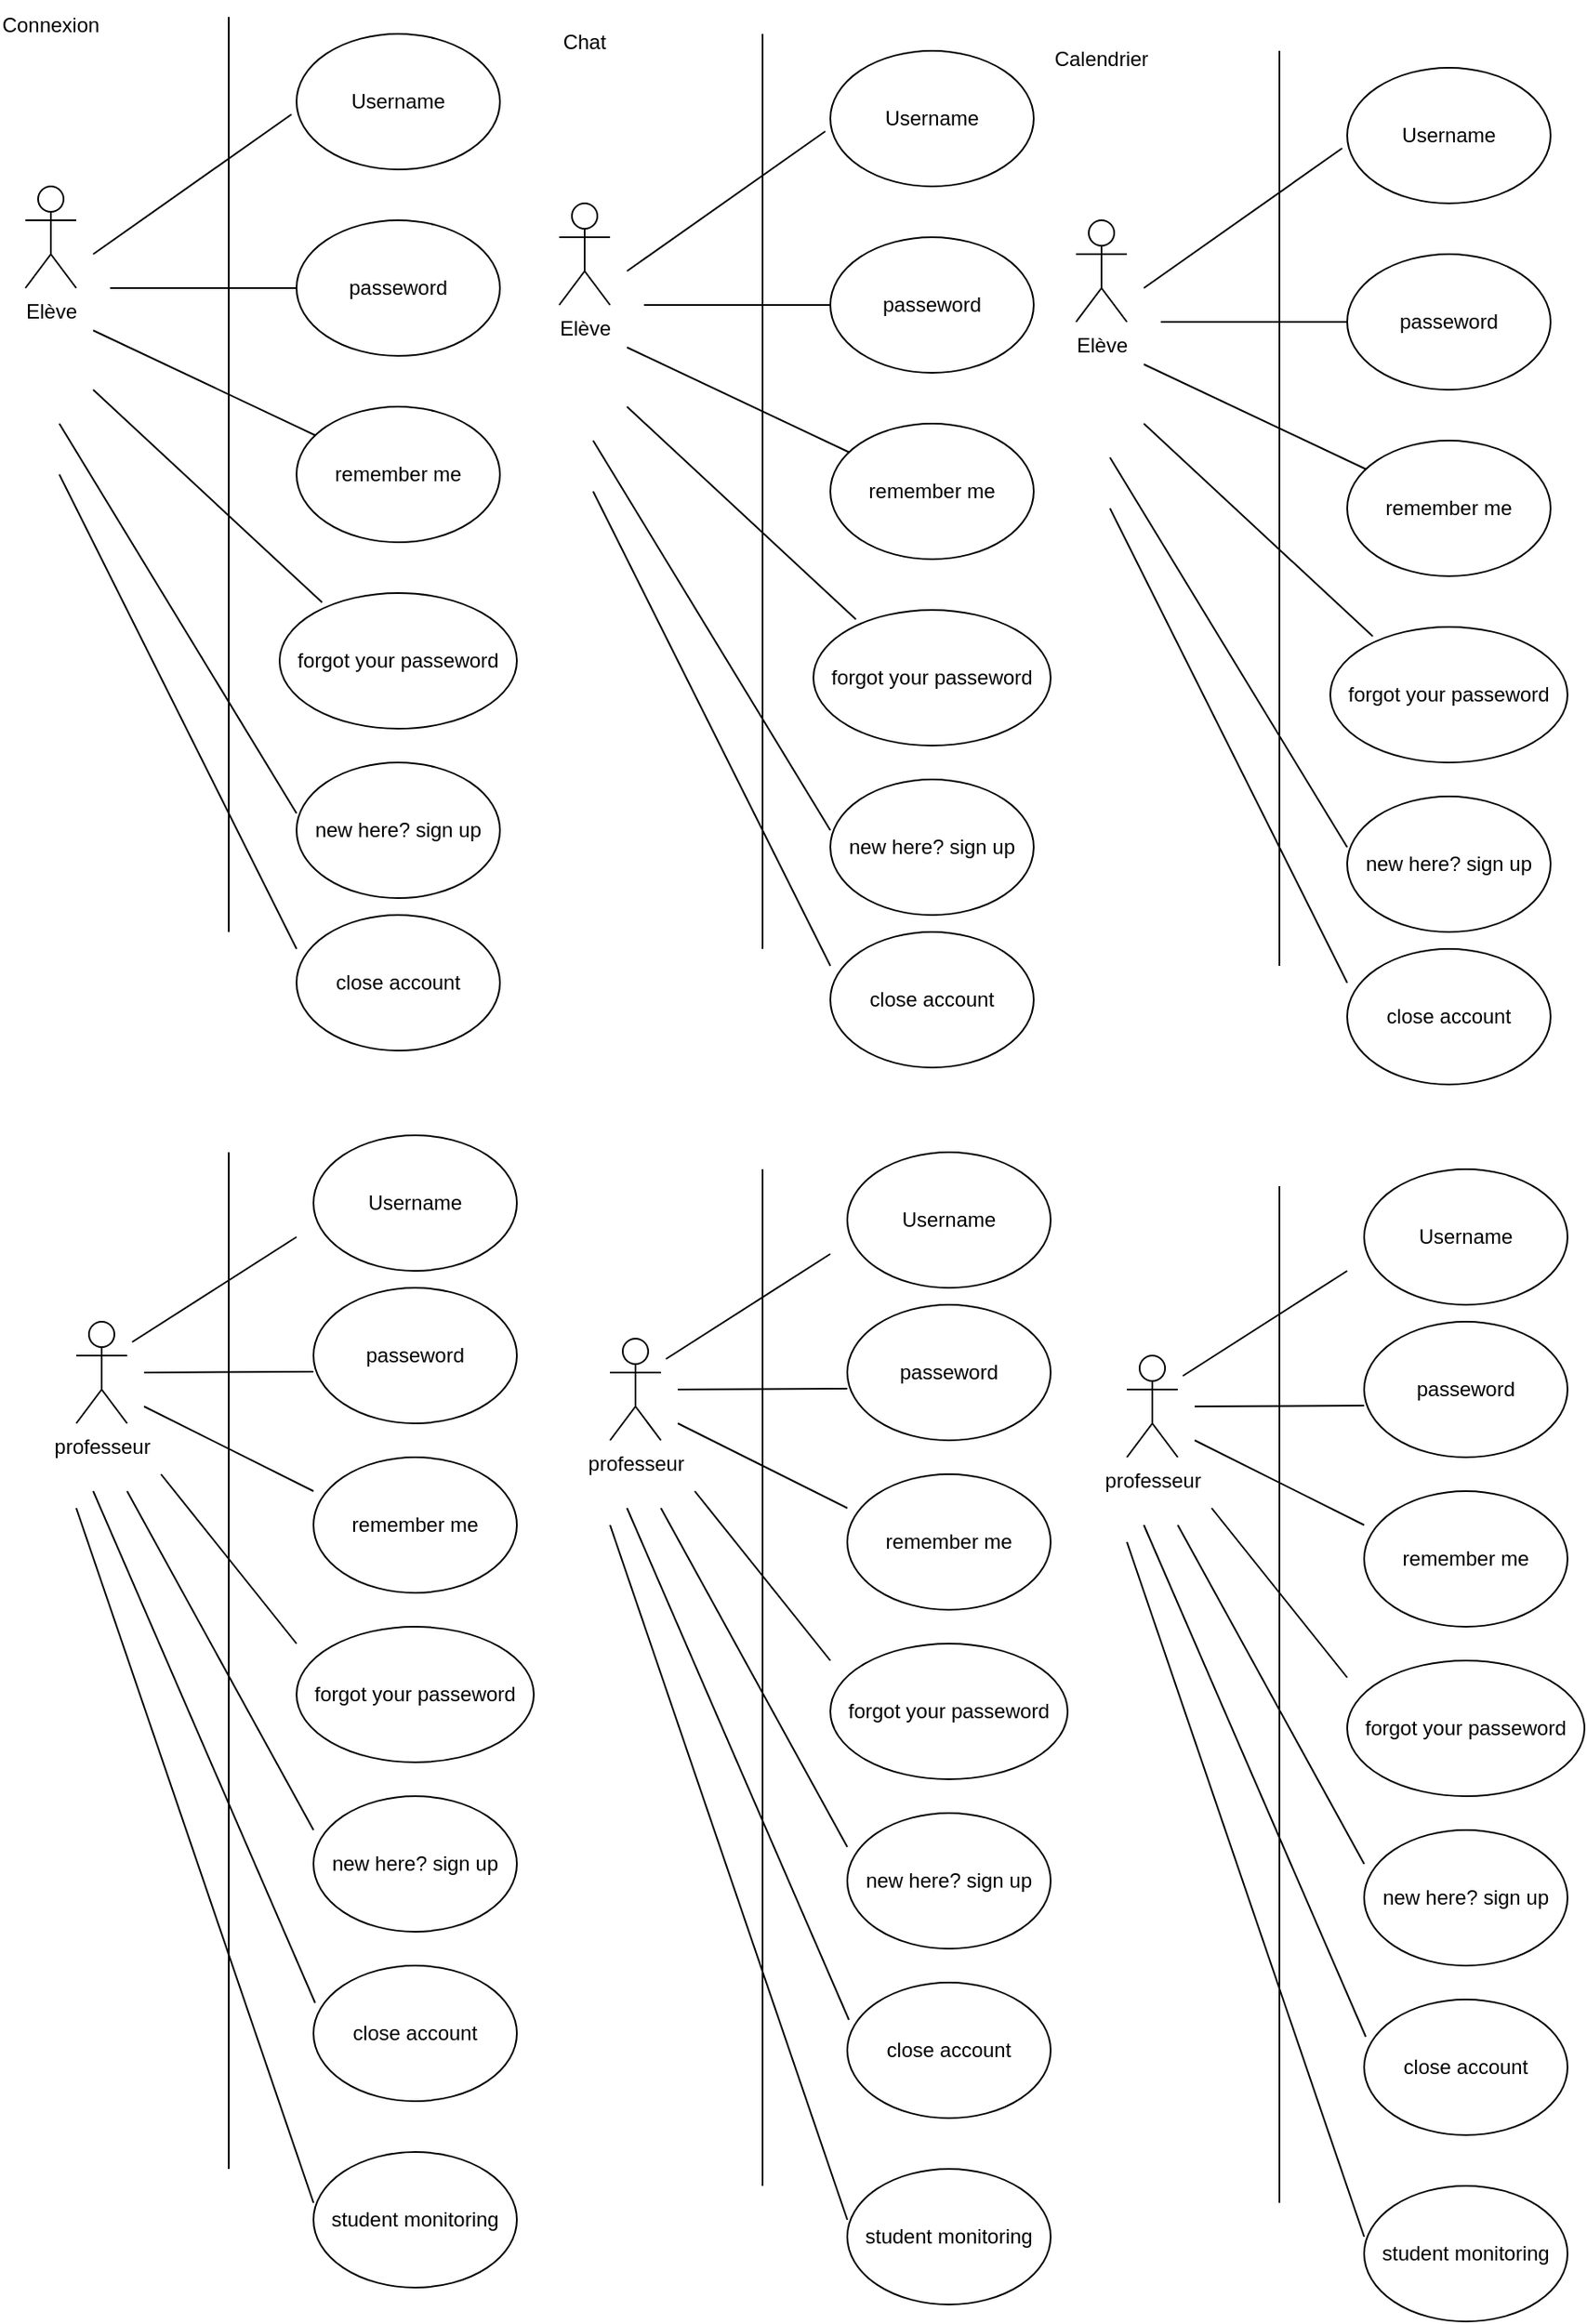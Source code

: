<mxfile version="20.8.20" type="github">
  <diagram name="Page-1" id="nL-B-oJyb3y3g8jjq5P1">
    <mxGraphModel dx="984" dy="585" grid="1" gridSize="10" guides="1" tooltips="1" connect="1" arrows="1" fold="1" page="1" pageScale="1" pageWidth="1100" pageHeight="850" math="0" shadow="0">
      <root>
        <mxCell id="0" />
        <mxCell id="1" parent="0" />
        <mxCell id="Jd9YhAcsdi76doxtZ0r0-1" value="Elève" style="shape=umlActor;verticalLabelPosition=bottom;verticalAlign=top;html=1;outlineConnect=0;" parent="1" vertex="1">
          <mxGeometry x="80" y="130" width="30" height="60" as="geometry" />
        </mxCell>
        <mxCell id="Jd9YhAcsdi76doxtZ0r0-2" value="professeur" style="shape=umlActor;verticalLabelPosition=bottom;verticalAlign=top;html=1;outlineConnect=0;" parent="1" vertex="1">
          <mxGeometry x="110" y="800" width="30" height="60" as="geometry" />
        </mxCell>
        <mxCell id="Jd9YhAcsdi76doxtZ0r0-3" value="Username" style="ellipse;whiteSpace=wrap;html=1;" parent="1" vertex="1">
          <mxGeometry x="240" y="40" width="120" height="80" as="geometry" />
        </mxCell>
        <mxCell id="Jd9YhAcsdi76doxtZ0r0-4" value="passeword" style="ellipse;whiteSpace=wrap;html=1;" parent="1" vertex="1">
          <mxGeometry x="240" y="150" width="120" height="80" as="geometry" />
        </mxCell>
        <mxCell id="Jd9YhAcsdi76doxtZ0r0-5" value="remember me" style="ellipse;whiteSpace=wrap;html=1;" parent="1" vertex="1">
          <mxGeometry x="240" y="260" width="120" height="80" as="geometry" />
        </mxCell>
        <mxCell id="Jd9YhAcsdi76doxtZ0r0-6" value="forgot your passeword" style="ellipse;whiteSpace=wrap;html=1;" parent="1" vertex="1">
          <mxGeometry x="230" y="370" width="140" height="80" as="geometry" />
        </mxCell>
        <mxCell id="Jd9YhAcsdi76doxtZ0r0-7" value="new here? sign up" style="ellipse;whiteSpace=wrap;html=1;" parent="1" vertex="1">
          <mxGeometry x="240" y="470" width="120" height="80" as="geometry" />
        </mxCell>
        <mxCell id="Jd9YhAcsdi76doxtZ0r0-10" value="" style="endArrow=none;html=1;rounded=0;entryX=-0.025;entryY=0.594;entryDx=0;entryDy=0;entryPerimeter=0;" parent="1" target="Jd9YhAcsdi76doxtZ0r0-3" edge="1">
          <mxGeometry width="50" height="50" relative="1" as="geometry">
            <mxPoint x="120" y="170" as="sourcePoint" />
            <mxPoint x="180" y="120" as="targetPoint" />
          </mxGeometry>
        </mxCell>
        <mxCell id="Jd9YhAcsdi76doxtZ0r0-11" value="" style="endArrow=none;html=1;rounded=0;" parent="1" target="Jd9YhAcsdi76doxtZ0r0-5" edge="1">
          <mxGeometry width="50" height="50" relative="1" as="geometry">
            <mxPoint x="120" y="215" as="sourcePoint" />
            <mxPoint x="170" y="165" as="targetPoint" />
          </mxGeometry>
        </mxCell>
        <mxCell id="Jd9YhAcsdi76doxtZ0r0-12" value="" style="endArrow=none;html=1;rounded=0;" parent="1" target="Jd9YhAcsdi76doxtZ0r0-4" edge="1">
          <mxGeometry width="50" height="50" relative="1" as="geometry">
            <mxPoint x="130" y="190" as="sourcePoint" />
            <mxPoint x="180" y="140" as="targetPoint" />
          </mxGeometry>
        </mxCell>
        <mxCell id="Jd9YhAcsdi76doxtZ0r0-14" value="" style="endArrow=none;html=1;rounded=0;entryX=0.179;entryY=0.069;entryDx=0;entryDy=0;entryPerimeter=0;" parent="1" target="Jd9YhAcsdi76doxtZ0r0-6" edge="1">
          <mxGeometry width="50" height="50" relative="1" as="geometry">
            <mxPoint x="120" y="250" as="sourcePoint" />
            <mxPoint x="170" y="200" as="targetPoint" />
          </mxGeometry>
        </mxCell>
        <mxCell id="Jd9YhAcsdi76doxtZ0r0-15" value="" style="endArrow=none;html=1;rounded=0;entryX=0;entryY=0.375;entryDx=0;entryDy=0;entryPerimeter=0;" parent="1" target="Jd9YhAcsdi76doxtZ0r0-7" edge="1">
          <mxGeometry width="50" height="50" relative="1" as="geometry">
            <mxPoint x="100" y="270" as="sourcePoint" />
            <mxPoint x="230" y="480" as="targetPoint" />
          </mxGeometry>
        </mxCell>
        <mxCell id="Jd9YhAcsdi76doxtZ0r0-18" value="Username" style="ellipse;whiteSpace=wrap;html=1;" parent="1" vertex="1">
          <mxGeometry x="250" y="690" width="120" height="80" as="geometry" />
        </mxCell>
        <mxCell id="Jd9YhAcsdi76doxtZ0r0-19" value="passeword" style="ellipse;whiteSpace=wrap;html=1;" parent="1" vertex="1">
          <mxGeometry x="250" y="780" width="120" height="80" as="geometry" />
        </mxCell>
        <mxCell id="Jd9YhAcsdi76doxtZ0r0-20" value="remember me" style="ellipse;whiteSpace=wrap;html=1;" parent="1" vertex="1">
          <mxGeometry x="250" y="880" width="120" height="80" as="geometry" />
        </mxCell>
        <mxCell id="Jd9YhAcsdi76doxtZ0r0-21" value="forgot your passeword" style="ellipse;whiteSpace=wrap;html=1;" parent="1" vertex="1">
          <mxGeometry x="240" y="980" width="140" height="80" as="geometry" />
        </mxCell>
        <mxCell id="Jd9YhAcsdi76doxtZ0r0-22" value="new here? sign up" style="ellipse;whiteSpace=wrap;html=1;" parent="1" vertex="1">
          <mxGeometry x="250" y="1080" width="120" height="80" as="geometry" />
        </mxCell>
        <mxCell id="Jd9YhAcsdi76doxtZ0r0-23" value="" style="endArrow=none;html=1;rounded=0;" parent="1" edge="1">
          <mxGeometry width="50" height="50" relative="1" as="geometry">
            <mxPoint x="143" y="812" as="sourcePoint" />
            <mxPoint x="240" y="750" as="targetPoint" />
          </mxGeometry>
        </mxCell>
        <mxCell id="Jd9YhAcsdi76doxtZ0r0-24" value="" style="endArrow=none;html=1;rounded=0;" parent="1" edge="1">
          <mxGeometry width="50" height="50" relative="1" as="geometry">
            <mxPoint x="150" y="830" as="sourcePoint" />
            <mxPoint x="250" y="829.5" as="targetPoint" />
          </mxGeometry>
        </mxCell>
        <mxCell id="Jd9YhAcsdi76doxtZ0r0-25" value="" style="endArrow=none;html=1;rounded=0;" parent="1" edge="1">
          <mxGeometry width="50" height="50" relative="1" as="geometry">
            <mxPoint x="150" y="850" as="sourcePoint" />
            <mxPoint x="250" y="900" as="targetPoint" />
          </mxGeometry>
        </mxCell>
        <mxCell id="Jd9YhAcsdi76doxtZ0r0-26" value="" style="endArrow=none;html=1;rounded=0;" parent="1" edge="1">
          <mxGeometry width="50" height="50" relative="1" as="geometry">
            <mxPoint x="160" y="890" as="sourcePoint" />
            <mxPoint x="240" y="990" as="targetPoint" />
          </mxGeometry>
        </mxCell>
        <mxCell id="Jd9YhAcsdi76doxtZ0r0-27" value="" style="endArrow=none;html=1;rounded=0;" parent="1" edge="1">
          <mxGeometry width="50" height="50" relative="1" as="geometry">
            <mxPoint x="140" y="900" as="sourcePoint" />
            <mxPoint x="250" y="1100" as="targetPoint" />
          </mxGeometry>
        </mxCell>
        <mxCell id="Jd9YhAcsdi76doxtZ0r0-28" value="student monitoring" style="ellipse;whiteSpace=wrap;html=1;" parent="1" vertex="1">
          <mxGeometry x="250" y="1290" width="120" height="80" as="geometry" />
        </mxCell>
        <mxCell id="Jd9YhAcsdi76doxtZ0r0-29" value="" style="endArrow=none;html=1;rounded=0;entryX=0.008;entryY=0.275;entryDx=0;entryDy=0;entryPerimeter=0;" parent="1" target="Jd9YhAcsdi76doxtZ0r0-49" edge="1">
          <mxGeometry width="50" height="50" relative="1" as="geometry">
            <mxPoint x="120" y="900" as="sourcePoint" />
            <mxPoint x="240" y="1180" as="targetPoint" />
          </mxGeometry>
        </mxCell>
        <mxCell id="Jd9YhAcsdi76doxtZ0r0-30" value="" style="endArrow=none;html=1;rounded=0;" parent="1" edge="1">
          <mxGeometry width="50" height="50" relative="1" as="geometry">
            <mxPoint x="200" y="570" as="sourcePoint" />
            <mxPoint x="200" y="30" as="targetPoint" />
          </mxGeometry>
        </mxCell>
        <mxCell id="Jd9YhAcsdi76doxtZ0r0-32" value="" style="endArrow=none;html=1;rounded=0;" parent="1" edge="1">
          <mxGeometry width="50" height="50" relative="1" as="geometry">
            <mxPoint x="200" y="1300" as="sourcePoint" />
            <mxPoint x="200" y="700" as="targetPoint" />
          </mxGeometry>
        </mxCell>
        <mxCell id="Jd9YhAcsdi76doxtZ0r0-47" value="close account" style="ellipse;whiteSpace=wrap;html=1;" parent="1" vertex="1">
          <mxGeometry x="240" y="560" width="120" height="80" as="geometry" />
        </mxCell>
        <mxCell id="Jd9YhAcsdi76doxtZ0r0-48" value="" style="endArrow=none;html=1;rounded=0;entryX=0;entryY=0.375;entryDx=0;entryDy=0;entryPerimeter=0;" parent="1" edge="1">
          <mxGeometry width="50" height="50" relative="1" as="geometry">
            <mxPoint x="100" y="300" as="sourcePoint" />
            <mxPoint x="240" y="580" as="targetPoint" />
          </mxGeometry>
        </mxCell>
        <mxCell id="Jd9YhAcsdi76doxtZ0r0-49" value="close account" style="ellipse;whiteSpace=wrap;html=1;" parent="1" vertex="1">
          <mxGeometry x="250" y="1180" width="120" height="80" as="geometry" />
        </mxCell>
        <mxCell id="Jd9YhAcsdi76doxtZ0r0-50" value="" style="endArrow=none;html=1;rounded=0;" parent="1" edge="1">
          <mxGeometry width="50" height="50" relative="1" as="geometry">
            <mxPoint x="110" y="910" as="sourcePoint" />
            <mxPoint x="250" y="1320" as="targetPoint" />
          </mxGeometry>
        </mxCell>
        <mxCell id="fUZlL1Y9kI9AsYJCedoD-1" value="Connexion" style="text;html=1;strokeColor=none;fillColor=none;align=center;verticalAlign=middle;whiteSpace=wrap;rounded=0;" vertex="1" parent="1">
          <mxGeometry x="65" y="20" width="60" height="30" as="geometry" />
        </mxCell>
        <mxCell id="fUZlL1Y9kI9AsYJCedoD-215" value="Elève" style="shape=umlActor;verticalLabelPosition=bottom;verticalAlign=top;html=1;outlineConnect=0;" vertex="1" parent="1">
          <mxGeometry x="395" y="140" width="30" height="60" as="geometry" />
        </mxCell>
        <mxCell id="fUZlL1Y9kI9AsYJCedoD-216" value="professeur" style="shape=umlActor;verticalLabelPosition=bottom;verticalAlign=top;html=1;outlineConnect=0;" vertex="1" parent="1">
          <mxGeometry x="425" y="810" width="30" height="60" as="geometry" />
        </mxCell>
        <mxCell id="fUZlL1Y9kI9AsYJCedoD-217" value="Username" style="ellipse;whiteSpace=wrap;html=1;" vertex="1" parent="1">
          <mxGeometry x="555" y="50" width="120" height="80" as="geometry" />
        </mxCell>
        <mxCell id="fUZlL1Y9kI9AsYJCedoD-218" value="passeword" style="ellipse;whiteSpace=wrap;html=1;" vertex="1" parent="1">
          <mxGeometry x="555" y="160" width="120" height="80" as="geometry" />
        </mxCell>
        <mxCell id="fUZlL1Y9kI9AsYJCedoD-219" value="remember me" style="ellipse;whiteSpace=wrap;html=1;" vertex="1" parent="1">
          <mxGeometry x="555" y="270" width="120" height="80" as="geometry" />
        </mxCell>
        <mxCell id="fUZlL1Y9kI9AsYJCedoD-220" value="forgot your passeword" style="ellipse;whiteSpace=wrap;html=1;" vertex="1" parent="1">
          <mxGeometry x="545" y="380" width="140" height="80" as="geometry" />
        </mxCell>
        <mxCell id="fUZlL1Y9kI9AsYJCedoD-221" value="new here? sign up" style="ellipse;whiteSpace=wrap;html=1;" vertex="1" parent="1">
          <mxGeometry x="555" y="480" width="120" height="80" as="geometry" />
        </mxCell>
        <mxCell id="fUZlL1Y9kI9AsYJCedoD-222" value="" style="endArrow=none;html=1;rounded=0;entryX=-0.025;entryY=0.594;entryDx=0;entryDy=0;entryPerimeter=0;" edge="1" parent="1" target="fUZlL1Y9kI9AsYJCedoD-217">
          <mxGeometry width="50" height="50" relative="1" as="geometry">
            <mxPoint x="435" y="180" as="sourcePoint" />
            <mxPoint x="495" y="130" as="targetPoint" />
          </mxGeometry>
        </mxCell>
        <mxCell id="fUZlL1Y9kI9AsYJCedoD-223" value="" style="endArrow=none;html=1;rounded=0;" edge="1" parent="1" target="fUZlL1Y9kI9AsYJCedoD-219">
          <mxGeometry width="50" height="50" relative="1" as="geometry">
            <mxPoint x="435" y="225" as="sourcePoint" />
            <mxPoint x="485" y="175" as="targetPoint" />
          </mxGeometry>
        </mxCell>
        <mxCell id="fUZlL1Y9kI9AsYJCedoD-224" value="" style="endArrow=none;html=1;rounded=0;" edge="1" parent="1" target="fUZlL1Y9kI9AsYJCedoD-218">
          <mxGeometry width="50" height="50" relative="1" as="geometry">
            <mxPoint x="445" y="200" as="sourcePoint" />
            <mxPoint x="495" y="150" as="targetPoint" />
          </mxGeometry>
        </mxCell>
        <mxCell id="fUZlL1Y9kI9AsYJCedoD-225" value="" style="endArrow=none;html=1;rounded=0;entryX=0.179;entryY=0.069;entryDx=0;entryDy=0;entryPerimeter=0;" edge="1" parent="1" target="fUZlL1Y9kI9AsYJCedoD-220">
          <mxGeometry width="50" height="50" relative="1" as="geometry">
            <mxPoint x="435" y="260" as="sourcePoint" />
            <mxPoint x="485" y="210" as="targetPoint" />
          </mxGeometry>
        </mxCell>
        <mxCell id="fUZlL1Y9kI9AsYJCedoD-226" value="" style="endArrow=none;html=1;rounded=0;entryX=0;entryY=0.375;entryDx=0;entryDy=0;entryPerimeter=0;" edge="1" parent="1" target="fUZlL1Y9kI9AsYJCedoD-221">
          <mxGeometry width="50" height="50" relative="1" as="geometry">
            <mxPoint x="415" y="280" as="sourcePoint" />
            <mxPoint x="545" y="490" as="targetPoint" />
          </mxGeometry>
        </mxCell>
        <mxCell id="fUZlL1Y9kI9AsYJCedoD-227" value="Username" style="ellipse;whiteSpace=wrap;html=1;" vertex="1" parent="1">
          <mxGeometry x="565" y="700" width="120" height="80" as="geometry" />
        </mxCell>
        <mxCell id="fUZlL1Y9kI9AsYJCedoD-228" value="passeword" style="ellipse;whiteSpace=wrap;html=1;" vertex="1" parent="1">
          <mxGeometry x="565" y="790" width="120" height="80" as="geometry" />
        </mxCell>
        <mxCell id="fUZlL1Y9kI9AsYJCedoD-229" value="remember me" style="ellipse;whiteSpace=wrap;html=1;" vertex="1" parent="1">
          <mxGeometry x="565" y="890" width="120" height="80" as="geometry" />
        </mxCell>
        <mxCell id="fUZlL1Y9kI9AsYJCedoD-230" value="forgot your passeword" style="ellipse;whiteSpace=wrap;html=1;" vertex="1" parent="1">
          <mxGeometry x="555" y="990" width="140" height="80" as="geometry" />
        </mxCell>
        <mxCell id="fUZlL1Y9kI9AsYJCedoD-231" value="new here? sign up" style="ellipse;whiteSpace=wrap;html=1;" vertex="1" parent="1">
          <mxGeometry x="565" y="1090" width="120" height="80" as="geometry" />
        </mxCell>
        <mxCell id="fUZlL1Y9kI9AsYJCedoD-232" value="" style="endArrow=none;html=1;rounded=0;" edge="1" parent="1">
          <mxGeometry width="50" height="50" relative="1" as="geometry">
            <mxPoint x="458" y="822" as="sourcePoint" />
            <mxPoint x="555" y="760" as="targetPoint" />
          </mxGeometry>
        </mxCell>
        <mxCell id="fUZlL1Y9kI9AsYJCedoD-233" value="" style="endArrow=none;html=1;rounded=0;" edge="1" parent="1">
          <mxGeometry width="50" height="50" relative="1" as="geometry">
            <mxPoint x="465" y="840" as="sourcePoint" />
            <mxPoint x="565" y="839.5" as="targetPoint" />
          </mxGeometry>
        </mxCell>
        <mxCell id="fUZlL1Y9kI9AsYJCedoD-234" value="" style="endArrow=none;html=1;rounded=0;" edge="1" parent="1">
          <mxGeometry width="50" height="50" relative="1" as="geometry">
            <mxPoint x="465" y="860" as="sourcePoint" />
            <mxPoint x="565" y="910" as="targetPoint" />
          </mxGeometry>
        </mxCell>
        <mxCell id="fUZlL1Y9kI9AsYJCedoD-235" value="" style="endArrow=none;html=1;rounded=0;" edge="1" parent="1">
          <mxGeometry width="50" height="50" relative="1" as="geometry">
            <mxPoint x="475" y="900" as="sourcePoint" />
            <mxPoint x="555" y="1000" as="targetPoint" />
          </mxGeometry>
        </mxCell>
        <mxCell id="fUZlL1Y9kI9AsYJCedoD-236" value="" style="endArrow=none;html=1;rounded=0;" edge="1" parent="1">
          <mxGeometry width="50" height="50" relative="1" as="geometry">
            <mxPoint x="455" y="910" as="sourcePoint" />
            <mxPoint x="565" y="1110" as="targetPoint" />
          </mxGeometry>
        </mxCell>
        <mxCell id="fUZlL1Y9kI9AsYJCedoD-237" value="student monitoring" style="ellipse;whiteSpace=wrap;html=1;" vertex="1" parent="1">
          <mxGeometry x="565" y="1300" width="120" height="80" as="geometry" />
        </mxCell>
        <mxCell id="fUZlL1Y9kI9AsYJCedoD-238" value="" style="endArrow=none;html=1;rounded=0;entryX=0.008;entryY=0.275;entryDx=0;entryDy=0;entryPerimeter=0;" edge="1" parent="1" target="fUZlL1Y9kI9AsYJCedoD-243">
          <mxGeometry width="50" height="50" relative="1" as="geometry">
            <mxPoint x="435" y="910" as="sourcePoint" />
            <mxPoint x="555" y="1190" as="targetPoint" />
          </mxGeometry>
        </mxCell>
        <mxCell id="fUZlL1Y9kI9AsYJCedoD-239" value="" style="endArrow=none;html=1;rounded=0;" edge="1" parent="1">
          <mxGeometry width="50" height="50" relative="1" as="geometry">
            <mxPoint x="515" y="580" as="sourcePoint" />
            <mxPoint x="515" y="40" as="targetPoint" />
          </mxGeometry>
        </mxCell>
        <mxCell id="fUZlL1Y9kI9AsYJCedoD-240" value="" style="endArrow=none;html=1;rounded=0;" edge="1" parent="1">
          <mxGeometry width="50" height="50" relative="1" as="geometry">
            <mxPoint x="515" y="1310" as="sourcePoint" />
            <mxPoint x="515" y="710" as="targetPoint" />
          </mxGeometry>
        </mxCell>
        <mxCell id="fUZlL1Y9kI9AsYJCedoD-241" value="close account" style="ellipse;whiteSpace=wrap;html=1;" vertex="1" parent="1">
          <mxGeometry x="555" y="570" width="120" height="80" as="geometry" />
        </mxCell>
        <mxCell id="fUZlL1Y9kI9AsYJCedoD-242" value="" style="endArrow=none;html=1;rounded=0;entryX=0;entryY=0.375;entryDx=0;entryDy=0;entryPerimeter=0;" edge="1" parent="1">
          <mxGeometry width="50" height="50" relative="1" as="geometry">
            <mxPoint x="415" y="310" as="sourcePoint" />
            <mxPoint x="555" y="590" as="targetPoint" />
          </mxGeometry>
        </mxCell>
        <mxCell id="fUZlL1Y9kI9AsYJCedoD-243" value="close account" style="ellipse;whiteSpace=wrap;html=1;" vertex="1" parent="1">
          <mxGeometry x="565" y="1190" width="120" height="80" as="geometry" />
        </mxCell>
        <mxCell id="fUZlL1Y9kI9AsYJCedoD-244" value="" style="endArrow=none;html=1;rounded=0;" edge="1" parent="1">
          <mxGeometry width="50" height="50" relative="1" as="geometry">
            <mxPoint x="425" y="920" as="sourcePoint" />
            <mxPoint x="565" y="1330" as="targetPoint" />
          </mxGeometry>
        </mxCell>
        <mxCell id="fUZlL1Y9kI9AsYJCedoD-245" value="Chat" style="text;html=1;strokeColor=none;fillColor=none;align=center;verticalAlign=middle;whiteSpace=wrap;rounded=0;" vertex="1" parent="1">
          <mxGeometry x="380" y="30" width="60" height="30" as="geometry" />
        </mxCell>
        <mxCell id="fUZlL1Y9kI9AsYJCedoD-246" value="Elève" style="shape=umlActor;verticalLabelPosition=bottom;verticalAlign=top;html=1;outlineConnect=0;" vertex="1" parent="1">
          <mxGeometry x="700" y="150" width="30" height="60" as="geometry" />
        </mxCell>
        <mxCell id="fUZlL1Y9kI9AsYJCedoD-247" value="professeur" style="shape=umlActor;verticalLabelPosition=bottom;verticalAlign=top;html=1;outlineConnect=0;" vertex="1" parent="1">
          <mxGeometry x="730" y="820" width="30" height="60" as="geometry" />
        </mxCell>
        <mxCell id="fUZlL1Y9kI9AsYJCedoD-248" value="Username" style="ellipse;whiteSpace=wrap;html=1;" vertex="1" parent="1">
          <mxGeometry x="860" y="60" width="120" height="80" as="geometry" />
        </mxCell>
        <mxCell id="fUZlL1Y9kI9AsYJCedoD-249" value="passeword" style="ellipse;whiteSpace=wrap;html=1;" vertex="1" parent="1">
          <mxGeometry x="860" y="170" width="120" height="80" as="geometry" />
        </mxCell>
        <mxCell id="fUZlL1Y9kI9AsYJCedoD-250" value="remember me" style="ellipse;whiteSpace=wrap;html=1;" vertex="1" parent="1">
          <mxGeometry x="860" y="280" width="120" height="80" as="geometry" />
        </mxCell>
        <mxCell id="fUZlL1Y9kI9AsYJCedoD-251" value="forgot your passeword" style="ellipse;whiteSpace=wrap;html=1;" vertex="1" parent="1">
          <mxGeometry x="850" y="390" width="140" height="80" as="geometry" />
        </mxCell>
        <mxCell id="fUZlL1Y9kI9AsYJCedoD-252" value="new here? sign up" style="ellipse;whiteSpace=wrap;html=1;" vertex="1" parent="1">
          <mxGeometry x="860" y="490" width="120" height="80" as="geometry" />
        </mxCell>
        <mxCell id="fUZlL1Y9kI9AsYJCedoD-253" value="" style="endArrow=none;html=1;rounded=0;entryX=-0.025;entryY=0.594;entryDx=0;entryDy=0;entryPerimeter=0;" edge="1" parent="1" target="fUZlL1Y9kI9AsYJCedoD-248">
          <mxGeometry width="50" height="50" relative="1" as="geometry">
            <mxPoint x="740" y="190" as="sourcePoint" />
            <mxPoint x="800" y="140" as="targetPoint" />
          </mxGeometry>
        </mxCell>
        <mxCell id="fUZlL1Y9kI9AsYJCedoD-254" value="" style="endArrow=none;html=1;rounded=0;" edge="1" parent="1" target="fUZlL1Y9kI9AsYJCedoD-250">
          <mxGeometry width="50" height="50" relative="1" as="geometry">
            <mxPoint x="740" y="235" as="sourcePoint" />
            <mxPoint x="790" y="185" as="targetPoint" />
          </mxGeometry>
        </mxCell>
        <mxCell id="fUZlL1Y9kI9AsYJCedoD-255" value="" style="endArrow=none;html=1;rounded=0;" edge="1" parent="1" target="fUZlL1Y9kI9AsYJCedoD-249">
          <mxGeometry width="50" height="50" relative="1" as="geometry">
            <mxPoint x="750" y="210" as="sourcePoint" />
            <mxPoint x="800" y="160" as="targetPoint" />
          </mxGeometry>
        </mxCell>
        <mxCell id="fUZlL1Y9kI9AsYJCedoD-256" value="" style="endArrow=none;html=1;rounded=0;entryX=0.179;entryY=0.069;entryDx=0;entryDy=0;entryPerimeter=0;" edge="1" parent="1" target="fUZlL1Y9kI9AsYJCedoD-251">
          <mxGeometry width="50" height="50" relative="1" as="geometry">
            <mxPoint x="740" y="270" as="sourcePoint" />
            <mxPoint x="790" y="220" as="targetPoint" />
          </mxGeometry>
        </mxCell>
        <mxCell id="fUZlL1Y9kI9AsYJCedoD-257" value="" style="endArrow=none;html=1;rounded=0;entryX=0;entryY=0.375;entryDx=0;entryDy=0;entryPerimeter=0;" edge="1" parent="1" target="fUZlL1Y9kI9AsYJCedoD-252">
          <mxGeometry width="50" height="50" relative="1" as="geometry">
            <mxPoint x="720" y="290" as="sourcePoint" />
            <mxPoint x="850" y="500" as="targetPoint" />
          </mxGeometry>
        </mxCell>
        <mxCell id="fUZlL1Y9kI9AsYJCedoD-258" value="Username" style="ellipse;whiteSpace=wrap;html=1;" vertex="1" parent="1">
          <mxGeometry x="870" y="710" width="120" height="80" as="geometry" />
        </mxCell>
        <mxCell id="fUZlL1Y9kI9AsYJCedoD-259" value="passeword" style="ellipse;whiteSpace=wrap;html=1;" vertex="1" parent="1">
          <mxGeometry x="870" y="800" width="120" height="80" as="geometry" />
        </mxCell>
        <mxCell id="fUZlL1Y9kI9AsYJCedoD-260" value="remember me" style="ellipse;whiteSpace=wrap;html=1;" vertex="1" parent="1">
          <mxGeometry x="870" y="900" width="120" height="80" as="geometry" />
        </mxCell>
        <mxCell id="fUZlL1Y9kI9AsYJCedoD-261" value="forgot your passeword" style="ellipse;whiteSpace=wrap;html=1;" vertex="1" parent="1">
          <mxGeometry x="860" y="1000" width="140" height="80" as="geometry" />
        </mxCell>
        <mxCell id="fUZlL1Y9kI9AsYJCedoD-262" value="new here? sign up" style="ellipse;whiteSpace=wrap;html=1;" vertex="1" parent="1">
          <mxGeometry x="870" y="1100" width="120" height="80" as="geometry" />
        </mxCell>
        <mxCell id="fUZlL1Y9kI9AsYJCedoD-263" value="" style="endArrow=none;html=1;rounded=0;" edge="1" parent="1">
          <mxGeometry width="50" height="50" relative="1" as="geometry">
            <mxPoint x="763" y="832" as="sourcePoint" />
            <mxPoint x="860" y="770" as="targetPoint" />
          </mxGeometry>
        </mxCell>
        <mxCell id="fUZlL1Y9kI9AsYJCedoD-264" value="" style="endArrow=none;html=1;rounded=0;" edge="1" parent="1">
          <mxGeometry width="50" height="50" relative="1" as="geometry">
            <mxPoint x="770" y="850" as="sourcePoint" />
            <mxPoint x="870" y="849.5" as="targetPoint" />
          </mxGeometry>
        </mxCell>
        <mxCell id="fUZlL1Y9kI9AsYJCedoD-265" value="" style="endArrow=none;html=1;rounded=0;" edge="1" parent="1">
          <mxGeometry width="50" height="50" relative="1" as="geometry">
            <mxPoint x="770" y="870" as="sourcePoint" />
            <mxPoint x="870" y="920" as="targetPoint" />
          </mxGeometry>
        </mxCell>
        <mxCell id="fUZlL1Y9kI9AsYJCedoD-266" value="" style="endArrow=none;html=1;rounded=0;" edge="1" parent="1">
          <mxGeometry width="50" height="50" relative="1" as="geometry">
            <mxPoint x="780" y="910" as="sourcePoint" />
            <mxPoint x="860" y="1010" as="targetPoint" />
          </mxGeometry>
        </mxCell>
        <mxCell id="fUZlL1Y9kI9AsYJCedoD-267" value="" style="endArrow=none;html=1;rounded=0;" edge="1" parent="1">
          <mxGeometry width="50" height="50" relative="1" as="geometry">
            <mxPoint x="760" y="920" as="sourcePoint" />
            <mxPoint x="870" y="1120" as="targetPoint" />
          </mxGeometry>
        </mxCell>
        <mxCell id="fUZlL1Y9kI9AsYJCedoD-268" value="student monitoring" style="ellipse;whiteSpace=wrap;html=1;" vertex="1" parent="1">
          <mxGeometry x="870" y="1310" width="120" height="80" as="geometry" />
        </mxCell>
        <mxCell id="fUZlL1Y9kI9AsYJCedoD-269" value="" style="endArrow=none;html=1;rounded=0;entryX=0.008;entryY=0.275;entryDx=0;entryDy=0;entryPerimeter=0;" edge="1" parent="1" target="fUZlL1Y9kI9AsYJCedoD-274">
          <mxGeometry width="50" height="50" relative="1" as="geometry">
            <mxPoint x="740" y="920" as="sourcePoint" />
            <mxPoint x="860" y="1200" as="targetPoint" />
          </mxGeometry>
        </mxCell>
        <mxCell id="fUZlL1Y9kI9AsYJCedoD-270" value="" style="endArrow=none;html=1;rounded=0;" edge="1" parent="1">
          <mxGeometry width="50" height="50" relative="1" as="geometry">
            <mxPoint x="820" y="590" as="sourcePoint" />
            <mxPoint x="820" y="50" as="targetPoint" />
          </mxGeometry>
        </mxCell>
        <mxCell id="fUZlL1Y9kI9AsYJCedoD-271" value="" style="endArrow=none;html=1;rounded=0;" edge="1" parent="1">
          <mxGeometry width="50" height="50" relative="1" as="geometry">
            <mxPoint x="820" y="1320" as="sourcePoint" />
            <mxPoint x="820" y="720" as="targetPoint" />
          </mxGeometry>
        </mxCell>
        <mxCell id="fUZlL1Y9kI9AsYJCedoD-272" value="close account" style="ellipse;whiteSpace=wrap;html=1;" vertex="1" parent="1">
          <mxGeometry x="860" y="580" width="120" height="80" as="geometry" />
        </mxCell>
        <mxCell id="fUZlL1Y9kI9AsYJCedoD-273" value="" style="endArrow=none;html=1;rounded=0;entryX=0;entryY=0.375;entryDx=0;entryDy=0;entryPerimeter=0;" edge="1" parent="1">
          <mxGeometry width="50" height="50" relative="1" as="geometry">
            <mxPoint x="720" y="320" as="sourcePoint" />
            <mxPoint x="860" y="600" as="targetPoint" />
          </mxGeometry>
        </mxCell>
        <mxCell id="fUZlL1Y9kI9AsYJCedoD-274" value="close account" style="ellipse;whiteSpace=wrap;html=1;" vertex="1" parent="1">
          <mxGeometry x="870" y="1200" width="120" height="80" as="geometry" />
        </mxCell>
        <mxCell id="fUZlL1Y9kI9AsYJCedoD-275" value="" style="endArrow=none;html=1;rounded=0;" edge="1" parent="1">
          <mxGeometry width="50" height="50" relative="1" as="geometry">
            <mxPoint x="730" y="930" as="sourcePoint" />
            <mxPoint x="870" y="1340" as="targetPoint" />
          </mxGeometry>
        </mxCell>
        <mxCell id="fUZlL1Y9kI9AsYJCedoD-276" value="Calendrier" style="text;html=1;strokeColor=none;fillColor=none;align=center;verticalAlign=middle;whiteSpace=wrap;rounded=0;" vertex="1" parent="1">
          <mxGeometry x="685" y="40" width="60" height="30" as="geometry" />
        </mxCell>
      </root>
    </mxGraphModel>
  </diagram>
</mxfile>
